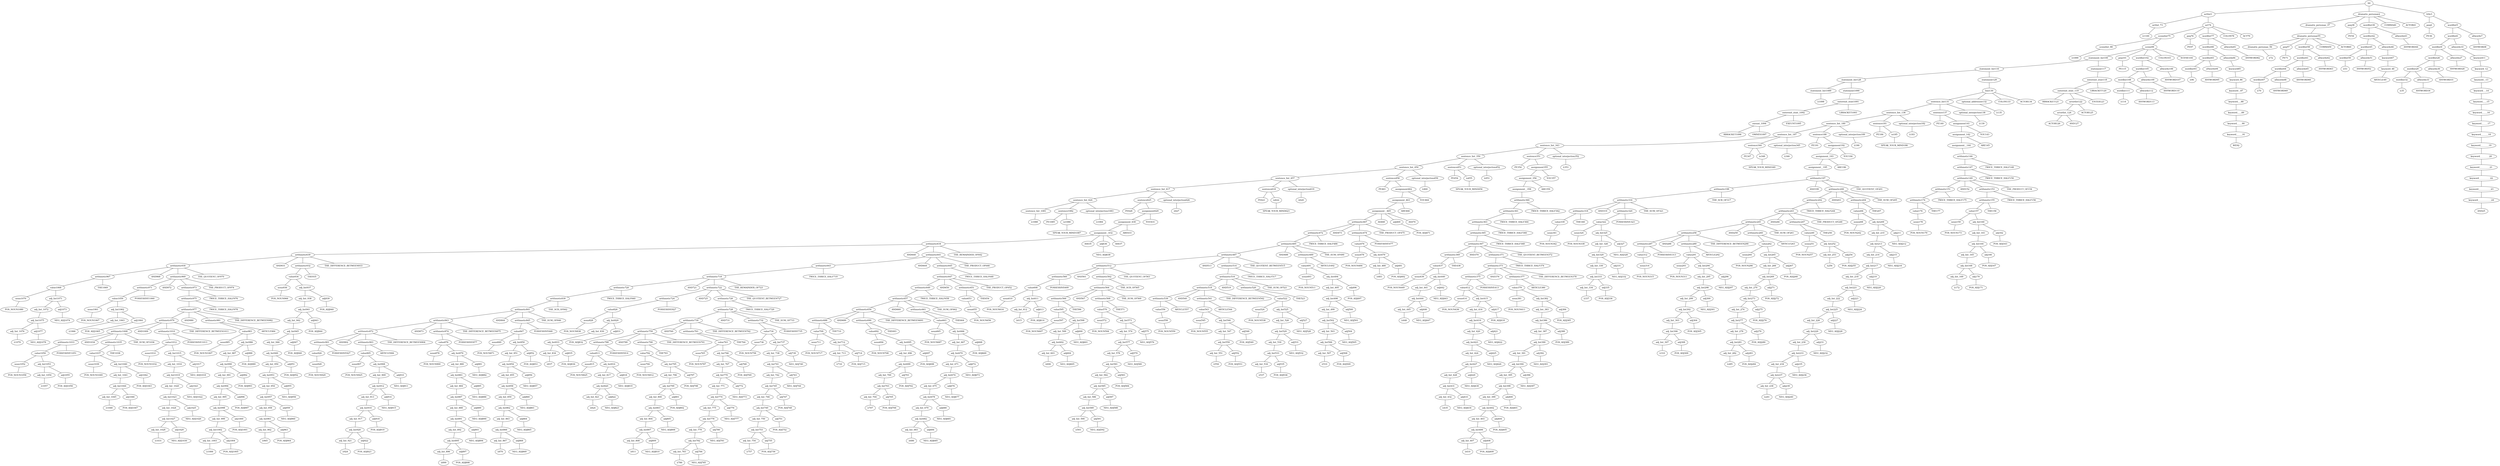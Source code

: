 strict graph {
	S0 -- actlist1
	S0 -- dramatis_personae2
	S0 -- title3

	title3 -- peq4
	title3 -- wordlist5

	wordlist5 -- wordlist6
	wordlist5 -- allwords7

	allwords7 -- ANYWORD8


	wordlist6 -- wordlist9
	wordlist6 -- allwords10

	allwords10 -- keyword11

	keyword11 -- keyword_12

	keyword_12 -- keyword__13

	keyword__13 -- keyword___14

	keyword___14 -- keyword____15

	keyword____15 -- keyword_____16

	keyword_____16 -- keyword______17

	keyword______17 -- keyword_______18

	keyword_______18 -- keyword________19

	keyword________19 -- keyword_________20

	keyword_________20 -- keyword__________21

	keyword__________21 -- keyword___________22

	keyword___________22 -- keyword____________23

	keyword____________23 -- keyword_____________24

	keyword_____________24 -- AND25


	wordlist9 -- wordlist26
	wordlist9 -- allwords27

	allwords27 -- ANYWORD28


	wordlist26 -- wordlist29
	wordlist26 -- allwords30

	allwords30 -- ANYWORD31


	wordlist29 -- wordlist32
	wordlist29 -- allwords33

	allwords33 -- ANYWORD34


	wordlist32 -- λ35

	peq4 -- PE36


	dramatis_personae2 -- dramatis_personae_37
	dramatis_personae2 -- peq38
	dramatis_personae2 -- wordlist39
	dramatis_personae2 -- COMMA40
	dramatis_personae2 -- ACTOR41



	wordlist39 -- wordlist42
	wordlist39 -- allwords43

	allwords43 -- ANYWORD44


	wordlist42 -- wordlist45
	wordlist42 -- allwords46

	allwords46 -- keyword47

	keyword47 -- keyword_48

	keyword_48 -- ARTICLE49


	wordlist45 -- wordlist50
	wordlist45 -- allwords51

	allwords51 -- ANYWORD52


	wordlist50 -- λ53

	peq38 -- PE54


	dramatis_personae_37 -- dramatis_personae55

	dramatis_personae55 -- dramatis_personae_56
	dramatis_personae55 -- peq57
	dramatis_personae55 -- wordlist58
	dramatis_personae55 -- COMMA59
	dramatis_personae55 -- ACTOR60



	wordlist58 -- wordlist61
	wordlist58 -- allwords62

	allwords62 -- ANYWORD63


	wordlist61 -- wordlist64
	wordlist61 -- allwords65

	allwords65 -- ANYWORD66


	wordlist64 -- wordlist67
	wordlist64 -- allwords68

	allwords68 -- ANYWORD69


	wordlist67 -- λ70

	peq57 -- PE71


	dramatis_personae_56 -- λ72

	actlist1 -- actlist_73
	actlist1 -- act74

	act74 -- scenelist75
	act74 -- peq76
	act74 -- wordlist77
	act74 -- COLON78
	act74 -- ACT79



	wordlist77 -- wordlist80
	wordlist77 -- allwords81

	allwords81 -- ANYWORD82


	wordlist80 -- wordlist83
	wordlist80 -- allwords84

	allwords84 -- keyword85

	keyword85 -- keyword_86

	keyword_86 -- keyword__87

	keyword__87 -- keyword___88

	keyword___88 -- keyword____89

	keyword____89 -- keyword_____90

	keyword_____90 -- keyword______91

	keyword______91 -- WE92


	wordlist83 -- wordlist93
	wordlist83 -- allwords94

	allwords94 -- ANYWORD95


	wordlist93 -- λ96

	peq76 -- PE97


	scenelist75 -- scenelist_98
	scenelist75 -- scene99

	scene99 -- statement_list100
	scene99 -- peq101
	scene99 -- wordlist102
	scene99 -- COLON103
	scene99 -- SCENE104



	wordlist102 -- wordlist105
	wordlist102 -- allwords106

	allwords106 -- ANYWORD107


	wordlist105 -- wordlist108
	wordlist105 -- allwords109

	allwords109 -- ANYWORD110


	wordlist108 -- wordlist111
	wordlist108 -- allwords112

	allwords112 -- ANYWORD113


	wordlist111 -- λ114

	peq101 -- PE115


	statement_list100 -- statement_list116
	statement_list100 -- statement117

	statement117 -- enterexit_stmt118

	enterexit_stmt118 -- enterexit_stmt_119
	enterexit_stmt118 -- LBRACKET120


	enterexit_stmt_119 -- RBRACKET121
	enterexit_stmt_119 -- actorlist122
	enterexit_stmt_119 -- ENTER123


	actorlist122 -- actorlist_124
	actorlist122 -- ACTOR125


	actorlist_124 -- ACTOR126
	actorlist_124 -- AND127




	statement_list116 -- statement_list128
	statement_list116 -- statement129

	statement129 -- line130

	line130 -- sentence_list131
	line130 -- optional_addressee132
	line130 -- COLON133
	line130 -- ACTOR134



	optional_addressee132 -- λ135

	sentence_list131 -- sentence_list_136
	sentence_list131 -- sentence137
	sentence_list131 -- optional_interjection138

	optional_interjection138 -- λ139

	sentence137 -- PE140
	sentence137 -- assignment141

	assignment141 -- assignment_142
	assignment141 -- YOU143


	assignment_142 -- assignment__144
	assignment_142 -- ARE145


	assignment__144 -- arithmetic146

	arithmetic146 -- arithmetic147
	arithmetic146 -- TWICE_THRICE_HALF148


	arithmetic147 -- arithmetic149
	arithmetic147 -- TWICE_THRICE_HALF150


	arithmetic149 -- arithmetic151
	arithmetic149 -- AND152
	arithmetic149 -- arithmetic153
	arithmetic149 -- THE_PRODUCT_OF154


	arithmetic153 -- arithmetic155
	arithmetic153 -- TWICE_THRICE_HALF156


	arithmetic155 -- value157
	arithmetic155 -- THE158


	value157 -- noun159
	value157 -- adj_list160

	adj_list160 -- adj_list_161
	adj_list160 -- adj162

	adj162 -- POS_ADJ163


	adj_list_161 -- adj_list164

	adj_list164 -- adj_list_165
	adj_list164 -- adj166

	adj166 -- POS_ADJ167


	adj_list_165 -- adj_list168

	adj_list168 -- adj_list_169
	adj_list168 -- adj170

	adj170 -- POS_ADJ171


	adj_list_169 -- λ172

	noun159 -- POS_NOUN173



	arithmetic151 -- arithmetic174
	arithmetic151 -- TWICE_THRICE_HALF175


	arithmetic174 -- value176
	arithmetic174 -- THE177


	value176 -- noun178

	noun178 -- POS_NOUN179



	sentence_list_136 -- sentence_list_180
	sentence_list_136 -- sentence181
	sentence_list_136 -- optional_interjection182

	optional_interjection182 -- λ183

	sentence181 -- PE184
	sentence181 -- io185

	io185 -- SPEAK_YOUR_MIND186



	sentence_list_180 -- sentence_list_187
	sentence_list_180 -- sentence188
	sentence_list_180 -- optional_interjection189

	optional_interjection189 -- λ190

	sentence188 -- PE191
	sentence188 -- assignment192

	assignment192 -- assignment_193
	assignment192 -- YOU194


	assignment_193 -- assignment__195
	assignment_193 -- ARE196


	assignment__195 -- arithmetic197

	arithmetic197 -- arithmetic198
	arithmetic197 -- AND199
	arithmetic197 -- arithmetic200
	arithmetic197 -- THE_QUOTIENT_OF201


	arithmetic200 -- arithmetic202
	arithmetic200 -- AND203
	arithmetic200 -- arithmetic204
	arithmetic200 -- THE_SUM_OF205


	arithmetic204 -- value206
	arithmetic204 -- THE207


	value206 -- noun208
	value206 -- adj_list209

	adj_list209 -- adj_list_210
	adj_list209 -- adj211

	adj211 -- NEG_ADJ212


	adj_list_210 -- adj_list213

	adj_list213 -- adj_list_214
	adj_list213 -- adj215

	adj215 -- NEG_ADJ216


	adj_list_214 -- adj_list217

	adj_list217 -- adj_list_218
	adj_list217 -- adj219

	adj219 -- NEG_ADJ220


	adj_list_218 -- adj_list221

	adj_list221 -- adj_list_222
	adj_list221 -- adj223

	adj223 -- NEG_ADJ224


	adj_list_222 -- adj_list225

	adj_list225 -- adj_list_226
	adj_list225 -- adj227

	adj227 -- NEG_ADJ228


	adj_list_226 -- adj_list229

	adj_list229 -- adj_list_230
	adj_list229 -- adj231

	adj231 -- NEG_ADJ232


	adj_list_230 -- adj_list233

	adj_list233 -- adj_list_234
	adj_list233 -- adj235

	adj235 -- NEG_ADJ236


	adj_list_234 -- adj_list237

	adj_list237 -- adj_list_238
	adj_list237 -- adj239

	adj239 -- NEG_ADJ240


	adj_list_238 -- λ241

	noun208 -- POS_NOUN242



	arithmetic202 -- arithmetic243
	arithmetic202 -- TWICE_THRICE_HALF244


	arithmetic243 -- arithmetic245
	arithmetic243 -- AND246
	arithmetic243 -- arithmetic247
	arithmetic243 -- THE_PRODUCT_OF248


	arithmetic247 -- value249
	arithmetic247 -- THE250


	value249 -- noun251
	value249 -- adj_list252

	adj_list252 -- adj_list_253
	adj_list252 -- adj254

	adj254 -- POS_ADJ255


	adj_list_253 -- λ256

	noun251 -- POS_NOUN257



	arithmetic245 -- arithmetic258
	arithmetic245 -- AND259
	arithmetic245 -- arithmetic260
	arithmetic245 -- THE_SUM_OF261


	arithmetic260 -- value262
	arithmetic260 -- ARTICLE263


	value262 -- noun264
	value262 -- adj_list265

	adj_list265 -- adj_list_266
	adj_list265 -- adj267

	adj267 -- POS_ADJ268


	adj_list_266 -- adj_list269

	adj_list269 -- adj_list_270
	adj_list269 -- adj271

	adj271 -- POS_ADJ272


	adj_list_270 -- adj_list273

	adj_list273 -- adj_list_274
	adj_list273 -- adj275

	adj275 -- POS_ADJ276


	adj_list_274 -- adj_list277

	adj_list277 -- adj_list_278
	adj_list277 -- adj279

	adj279 -- POS_ADJ280


	adj_list_278 -- adj_list281

	adj_list281 -- adj_list_282
	adj_list281 -- adj283

	adj283 -- POS_ADJ284


	adj_list_282 -- λ285

	noun264 -- POS_NOUN286



	arithmetic258 -- arithmetic287
	arithmetic258 -- AND288
	arithmetic258 -- arithmetic289
	arithmetic258 -- THE_DIFFERENCE_BETWEEN290


	arithmetic289 -- value291
	arithmetic289 -- ARTICLE292


	value291 -- noun293
	value291 -- adj_list294

	adj_list294 -- adj_list_295
	adj_list294 -- adj296

	adj296 -- NEG_ADJ297


	adj_list_295 -- adj_list298

	adj_list298 -- adj_list_299
	adj_list298 -- adj300

	adj300 -- NEG_ADJ301


	adj_list_299 -- adj_list302

	adj_list302 -- adj_list_303
	adj_list302 -- adj304

	adj304 -- POS_ADJ305


	adj_list_303 -- adj_list306

	adj_list306 -- adj_list_307
	adj_list306 -- adj308

	adj308 -- POS_ADJ309


	adj_list_307 -- λ310

	noun293 -- POS_NOUN311



	arithmetic287 -- value312
	arithmetic287 -- POSSESSIVE313


	value312 -- noun314

	noun314 -- POS_NOUN315



	arithmetic198 -- arithmetic316
	arithmetic198 -- THE_SCR_OF317


	arithmetic316 -- arithmetic318
	arithmetic316 -- AND319
	arithmetic316 -- arithmetic320
	arithmetic316 -- THE_SUM_OF321


	arithmetic320 -- value322
	arithmetic320 -- POSSESSIVE323


	value322 -- noun324
	value322 -- adj_list325

	adj_list325 -- adj_list_326
	adj_list325 -- adj327

	adj327 -- NEG_ADJ328


	adj_list_326 -- adj_list329

	adj_list329 -- adj_list_330
	adj_list329 -- adj331

	adj331 -- NEG_ADJ332


	adj_list_330 -- adj_list333

	adj_list333 -- adj_list_334
	adj_list333 -- adj335

	adj335 -- POS_ADJ336


	adj_list_334 -- λ337

	noun324 -- POS_NOUN338



	arithmetic318 -- value339
	arithmetic318 -- THE340


	value339 -- noun341

	noun341 -- POS_NOUN342



	sentence_list_187 -- sentence_list_343
	sentence_list_187 -- sentence344
	sentence_list_187 -- optional_interjection345

	optional_interjection345 -- λ346

	sentence344 -- PE347
	sentence344 -- io348

	io348 -- SPEAK_YOUR_MIND349



	sentence_list_343 -- sentence_list_350
	sentence_list_343 -- sentence351
	sentence_list_343 -- optional_interjection352

	optional_interjection352 -- λ353

	sentence351 -- PE354
	sentence351 -- assignment355

	assignment355 -- assignment_356
	assignment355 -- YOU357


	assignment_356 -- assignment__358
	assignment_356 -- ARE359


	assignment__358 -- arithmetic360

	arithmetic360 -- arithmetic361
	arithmetic360 -- TWICE_THRICE_HALF362


	arithmetic361 -- arithmetic363
	arithmetic361 -- TWICE_THRICE_HALF364


	arithmetic363 -- arithmetic365
	arithmetic363 -- TWICE_THRICE_HALF366


	arithmetic365 -- arithmetic367
	arithmetic365 -- TWICE_THRICE_HALF368


	arithmetic367 -- arithmetic369
	arithmetic367 -- AND370
	arithmetic367 -- arithmetic371
	arithmetic367 -- THE_QUOTIENT_BETWEEN372


	arithmetic371 -- arithmetic373
	arithmetic371 -- TWICE_THRICE_HALF374


	arithmetic373 -- arithmetic375
	arithmetic373 -- AND376
	arithmetic373 -- arithmetic377
	arithmetic373 -- THE_DIFFERENCE_BETWEEN378


	arithmetic377 -- value379
	arithmetic377 -- ARTICLE380


	value379 -- noun381
	value379 -- adj_list382

	adj_list382 -- adj_list_383
	adj_list382 -- adj384

	adj384 -- POS_ADJ385


	adj_list_383 -- adj_list386

	adj_list386 -- adj_list_387
	adj_list386 -- adj388

	adj388 -- POS_ADJ389


	adj_list_387 -- adj_list390

	adj_list390 -- adj_list_391
	adj_list390 -- adj392

	adj392 -- NEG_ADJ393


	adj_list_391 -- adj_list394

	adj_list394 -- adj_list_395
	adj_list394 -- adj396

	adj396 -- NEG_ADJ397


	adj_list_395 -- adj_list398

	adj_list398 -- adj_list_399
	adj_list398 -- adj400

	adj400 -- POS_ADJ401


	adj_list_399 -- adj_list402

	adj_list402 -- adj_list_403
	adj_list402 -- adj404

	adj404 -- POS_ADJ405


	adj_list_403 -- adj_list406

	adj_list406 -- adj_list_407
	adj_list406 -- adj408

	adj408 -- POS_ADJ409


	adj_list_407 -- λ410

	noun381 -- POS_NOUN411



	arithmetic375 -- value412
	arithmetic375 -- POSSESSIVE413


	value412 -- noun414
	value412 -- adj_list415

	adj_list415 -- adj_list_416
	adj_list415 -- adj417

	adj417 -- POS_ADJ418


	adj_list_416 -- adj_list419

	adj_list419 -- adj_list_420
	adj_list419 -- adj421

	adj421 -- NEG_ADJ422


	adj_list_420 -- adj_list423

	adj_list423 -- adj_list_424
	adj_list423 -- adj425

	adj425 -- NEG_ADJ426


	adj_list_424 -- adj_list427

	adj_list427 -- adj_list_428
	adj_list427 -- adj429

	adj429 -- NEG_ADJ430


	adj_list_428 -- adj_list431

	adj_list431 -- adj_list_432
	adj_list431 -- adj433

	adj433 -- NEG_ADJ434


	adj_list_432 -- λ435

	noun414 -- POS_NOUN436



	arithmetic369 -- value437
	arithmetic369 -- THE438


	value437 -- noun439
	value437 -- adj_list440

	adj_list440 -- adj_list_441
	adj_list440 -- adj442

	adj442 -- NEG_ADJ443


	adj_list_441 -- adj_list444

	adj_list444 -- adj_list_445
	adj_list444 -- adj446

	adj446 -- NEG_ADJ447


	adj_list_445 -- λ448

	noun439 -- POS_NOUN449



	sentence_list_350 -- sentence_list_450
	sentence_list_350 -- sentence451
	sentence_list_350 -- optional_interjection452

	optional_interjection452 -- λ453

	sentence451 -- PE454
	sentence451 -- io455

	io455 -- SPEAK_YOUR_MIND456



	sentence_list_450 -- sentence_list_457
	sentence_list_450 -- sentence458
	sentence_list_450 -- optional_interjection459

	optional_interjection459 -- λ460

	sentence458 -- PE461
	sentence458 -- assignment462

	assignment462 -- assignment_463
	assignment462 -- YOU464


	assignment_463 -- assignment__465
	assignment_463 -- ARE466


	assignment__465 -- arithmetic467
	assignment__465 -- AS468
	assignment__465 -- adj469
	assignment__465 -- AS470


	adj469 -- POS_ADJ471



	arithmetic467 -- arithmetic472
	arithmetic467 -- AND473
	arithmetic467 -- arithmetic474
	arithmetic467 -- THE_PRODUCT_OF475


	arithmetic474 -- value476
	arithmetic474 -- POSSESSIVE477


	value476 -- noun478
	value476 -- adj_list479

	adj_list479 -- adj_list_480
	adj_list479 -- adj481

	adj481 -- POS_ADJ482


	adj_list_480 -- λ483

	noun478 -- POS_NOUN484



	arithmetic472 -- arithmetic485
	arithmetic472 -- TWICE_THRICE_HALF486


	arithmetic485 -- arithmetic487
	arithmetic485 -- AND488
	arithmetic485 -- arithmetic489
	arithmetic485 -- THE_SUM_OF490


	arithmetic489 -- value491
	arithmetic489 -- ARTICLE492


	value491 -- noun493
	value491 -- adj_list494

	adj_list494 -- adj_list_495
	adj_list494 -- adj496

	adj496 -- POS_ADJ497


	adj_list_495 -- adj_list498

	adj_list498 -- adj_list_499
	adj_list498 -- adj500

	adj500 -- NEG_ADJ501


	adj_list_499 -- adj_list502

	adj_list502 -- adj_list_503
	adj_list502 -- adj504

	adj504 -- NEG_ADJ505


	adj_list_503 -- adj_list506

	adj_list506 -- adj_list_507
	adj_list506 -- adj508

	adj508 -- POS_ADJ509


	adj_list_507 -- λ510

	noun493 -- POS_NOUN511



	arithmetic487 -- arithmetic512
	arithmetic487 -- AND513
	arithmetic487 -- arithmetic514
	arithmetic487 -- THE_QUOTIENT_BETWEEN515


	arithmetic514 -- arithmetic516
	arithmetic514 -- TWICE_THRICE_HALF517


	arithmetic516 -- arithmetic518
	arithmetic516 -- AND519
	arithmetic516 -- arithmetic520
	arithmetic516 -- THE_SUM_OF521


	arithmetic520 -- value522
	arithmetic520 -- THE523


	value522 -- noun524
	value522 -- adj_list525

	adj_list525 -- adj_list_526
	adj_list525 -- adj527

	adj527 -- NEG_ADJ528


	adj_list_526 -- adj_list529

	adj_list529 -- adj_list_530
	adj_list529 -- adj531

	adj531 -- NEG_ADJ532


	adj_list_530 -- adj_list533

	adj_list533 -- adj_list_534
	adj_list533 -- adj535

	adj535 -- POS_ADJ536


	adj_list_534 -- λ537

	noun524 -- POS_NOUN538



	arithmetic518 -- arithmetic539
	arithmetic518 -- AND540
	arithmetic518 -- arithmetic541
	arithmetic518 -- THE_DIFFERENCE_BETWEEN542


	arithmetic541 -- value543
	arithmetic541 -- ARTICLE544


	value543 -- noun545
	value543 -- adj_list546

	adj_list546 -- adj_list_547
	adj_list546 -- adj548

	adj548 -- POS_ADJ549


	adj_list_547 -- adj_list550

	adj_list550 -- adj_list_551
	adj_list550 -- adj552

	adj552 -- POS_ADJ553


	adj_list_551 -- λ554

	noun545 -- POS_NOUN555



	arithmetic539 -- value556
	arithmetic539 -- ARTICLE557


	value556 -- noun558

	noun558 -- POS_NOUN559



	arithmetic512 -- arithmetic560
	arithmetic512 -- AND561
	arithmetic512 -- arithmetic562
	arithmetic512 -- THE_QUOTIENT_OF563


	arithmetic562 -- arithmetic564
	arithmetic562 -- THE_SCR_OF565


	arithmetic564 -- arithmetic566
	arithmetic564 -- AND567
	arithmetic564 -- arithmetic568
	arithmetic564 -- THE_SUM_OF569


	arithmetic568 -- value570
	arithmetic568 -- THE571


	value570 -- noun572
	value570 -- adj_list573

	adj_list573 -- adj_list_574
	adj_list573 -- adj575

	adj575 -- NEG_ADJ576


	adj_list_574 -- adj_list577

	adj_list577 -- adj_list_578
	adj_list577 -- adj579

	adj579 -- NEG_ADJ580


	adj_list_578 -- adj_list581

	adj_list581 -- adj_list_582
	adj_list581 -- adj583

	adj583 -- POS_ADJ584


	adj_list_582 -- adj_list585

	adj_list585 -- adj_list_586
	adj_list585 -- adj587

	adj587 -- NEG_ADJ588


	adj_list_586 -- adj_list589

	adj_list589 -- adj_list_590
	adj_list589 -- adj591

	adj591 -- NEG_ADJ592


	adj_list_590 -- λ593

	noun572 -- POS_NOUN594



	arithmetic566 -- value595
	arithmetic566 -- THE596


	value595 -- noun597
	value595 -- adj_list598

	adj_list598 -- adj_list_599
	adj_list598 -- adj600

	adj600 -- NEG_ADJ601


	adj_list_599 -- adj_list602

	adj_list602 -- adj_list_603
	adj_list602 -- adj604

	adj604 -- NEG_ADJ605


	adj_list_603 -- λ606

	noun597 -- POS_NOUN607



	arithmetic560 -- value608
	arithmetic560 -- POSSESSIVE609


	value608 -- noun610
	value608 -- adj_list611

	adj_list611 -- adj_list_612
	adj_list611 -- adj613

	adj613 -- POS_ADJ614


	adj_list_612 -- λ615

	noun610 -- POS_NOUN616



	sentence_list_457 -- sentence_list_617
	sentence_list_457 -- sentence618
	sentence_list_457 -- optional_interjection619

	optional_interjection619 -- λ620

	sentence618 -- PE621
	sentence618 -- io622

	io622 -- SPEAK_YOUR_MIND623



	sentence_list_617 -- sentence_list_624
	sentence_list_617 -- sentence625
	sentence_list_617 -- optional_interjection626

	optional_interjection626 -- λ627

	sentence625 -- PE628
	sentence625 -- assignment629

	assignment629 -- assignment_630
	assignment629 -- YOU631


	assignment_630 -- assignment__632
	assignment_630 -- ARE633


	assignment__632 -- arithmetic634
	assignment__632 -- AS635
	assignment__632 -- adj636
	assignment__632 -- AS637


	adj636 -- NEG_ADJ638



	arithmetic634 -- arithmetic639
	arithmetic634 -- AND640
	arithmetic634 -- arithmetic641
	arithmetic634 -- THE_REMAINDER_OF642


	arithmetic641 -- arithmetic643
	arithmetic641 -- AND644
	arithmetic641 -- arithmetic645
	arithmetic641 -- THE_PRODUCT_OF646


	arithmetic645 -- arithmetic647
	arithmetic645 -- TWICE_THRICE_HALF648


	arithmetic647 -- arithmetic649
	arithmetic647 -- AND650
	arithmetic647 -- arithmetic651
	arithmetic647 -- THE_PRODUCT_OF652


	arithmetic651 -- value653
	arithmetic651 -- THE654


	value653 -- noun655

	noun655 -- POS_NOUN656



	arithmetic649 -- arithmetic657
	arithmetic649 -- TWICE_THRICE_HALF658


	arithmetic657 -- arithmetic659
	arithmetic657 -- AND660
	arithmetic657 -- arithmetic661
	arithmetic657 -- THE_SUM_OF662


	arithmetic661 -- value663
	arithmetic661 -- THE664


	value663 -- noun665
	value663 -- adj_list666

	adj_list666 -- adj_list_667
	adj_list666 -- adj668

	adj668 -- POS_ADJ669


	adj_list_667 -- adj_list670

	adj_list670 -- adj_list_671
	adj_list670 -- adj672

	adj672 -- NEG_ADJ673


	adj_list_671 -- adj_list674

	adj_list674 -- adj_list_675
	adj_list674 -- adj676

	adj676 -- NEG_ADJ677


	adj_list_675 -- adj_list678

	adj_list678 -- adj_list_679
	adj_list678 -- adj680

	adj680 -- NEG_ADJ681


	adj_list_679 -- adj_list682

	adj_list682 -- adj_list_683
	adj_list682 -- adj684

	adj684 -- NEG_ADJ685


	adj_list_683 -- λ686

	noun665 -- POS_NOUN687



	arithmetic659 -- arithmetic688
	arithmetic659 -- AND689
	arithmetic659 -- arithmetic690
	arithmetic659 -- THE_DIFFERENCE_BETWEEN691


	arithmetic690 -- value692
	arithmetic690 -- THE693


	value692 -- noun694
	value692 -- adj_list695

	adj_list695 -- adj_list_696
	adj_list695 -- adj697

	adj697 -- POS_ADJ698


	adj_list_696 -- adj_list699

	adj_list699 -- adj_list_700
	adj_list699 -- adj701

	adj701 -- POS_ADJ702


	adj_list_700 -- adj_list703

	adj_list703 -- adj_list_704
	adj_list703 -- adj705

	adj705 -- POS_ADJ706


	adj_list_704 -- λ707

	noun694 -- POS_NOUN708



	arithmetic688 -- value709
	arithmetic688 -- THE710


	value709 -- noun711
	value709 -- adj_list712

	adj_list712 -- adj_list_713
	adj_list712 -- adj714

	adj714 -- POS_ADJ715


	adj_list_713 -- λ716

	noun711 -- POS_NOUN717



	arithmetic643 -- arithmetic718
	arithmetic643 -- TWICE_THRICE_HALF719


	arithmetic718 -- arithmetic720
	arithmetic718 -- AND721
	arithmetic718 -- arithmetic722
	arithmetic718 -- THE_REMAINDER_OF723


	arithmetic722 -- arithmetic724
	arithmetic722 -- AND725
	arithmetic722 -- arithmetic726
	arithmetic722 -- THE_QUOTIENT_BETWEEN727


	arithmetic726 -- arithmetic728
	arithmetic726 -- TWICE_THRICE_HALF729


	arithmetic728 -- arithmetic730
	arithmetic728 -- AND731
	arithmetic728 -- arithmetic732
	arithmetic728 -- THE_SUM_OF733


	arithmetic732 -- value734
	arithmetic732 -- POSSESSIVE735


	value734 -- noun736
	value734 -- adj_list737

	adj_list737 -- adj_list_738
	adj_list737 -- adj739

	adj739 -- NEG_ADJ740


	adj_list_738 -- adj_list741

	adj_list741 -- adj_list_742
	adj_list741 -- adj743

	adj743 -- NEG_ADJ744


	adj_list_742 -- adj_list745

	adj_list745 -- adj_list_746
	adj_list745 -- adj747

	adj747 -- POS_ADJ748


	adj_list_746 -- adj_list749

	adj_list749 -- adj_list_750
	adj_list749 -- adj751

	adj751 -- POS_ADJ752


	adj_list_750 -- adj_list753

	adj_list753 -- adj_list_754
	adj_list753 -- adj755

	adj755 -- POS_ADJ756


	adj_list_754 -- λ757

	noun736 -- POS_NOUN758



	arithmetic730 -- arithmetic759
	arithmetic730 -- AND760
	arithmetic730 -- arithmetic761
	arithmetic730 -- THE_DIFFERENCE_BETWEEN762


	arithmetic761 -- value763
	arithmetic761 -- THE764


	value763 -- noun765
	value763 -- adj_list766

	adj_list766 -- adj_list_767
	adj_list766 -- adj768

	adj768 -- POS_ADJ769


	adj_list_767 -- adj_list770

	adj_list770 -- adj_list_771
	adj_list770 -- adj772

	adj772 -- NEG_ADJ773


	adj_list_771 -- adj_list774

	adj_list774 -- adj_list_775
	adj_list774 -- adj776

	adj776 -- NEG_ADJ777


	adj_list_775 -- adj_list778

	adj_list778 -- adj_list_779
	adj_list778 -- adj780

	adj780 -- NEG_ADJ781


	adj_list_779 -- adj_list782

	adj_list782 -- adj_list_783
	adj_list782 -- adj784

	adj784 -- NEG_ADJ785


	adj_list_783 -- λ786

	noun765 -- POS_NOUN787



	arithmetic759 -- arithmetic788
	arithmetic759 -- AND789
	arithmetic759 -- arithmetic790
	arithmetic759 -- THE_DIFFERENCE_BETWEEN791


	arithmetic790 -- value792
	arithmetic790 -- THE793


	value792 -- noun794
	value792 -- adj_list795

	adj_list795 -- adj_list_796
	adj_list795 -- adj797

	adj797 -- POS_ADJ798


	adj_list_796 -- adj_list799

	adj_list799 -- adj_list_800
	adj_list799 -- adj801

	adj801 -- POS_ADJ802


	adj_list_800 -- adj_list803

	adj_list803 -- adj_list_804
	adj_list803 -- adj805

	adj805 -- NEG_ADJ806


	adj_list_804 -- adj_list807

	adj_list807 -- adj_list_808
	adj_list807 -- adj809

	adj809 -- NEG_ADJ810


	adj_list_808 -- λ811

	noun794 -- POS_NOUN812



	arithmetic788 -- value813
	arithmetic788 -- POSSESSIVE814


	value813 -- noun815
	value813 -- adj_list816

	adj_list816 -- adj_list_817
	adj_list816 -- adj818

	adj818 -- NEG_ADJ819


	adj_list_817 -- adj_list820

	adj_list820 -- adj_list_821
	adj_list820 -- adj822

	adj822 -- NEG_ADJ823


	adj_list_821 -- λ824

	noun815 -- POS_NOUN825



	arithmetic724 -- value826
	arithmetic724 -- POSSESSIVE827


	value826 -- noun828
	value826 -- adj_list829

	adj_list829 -- adj_list_830
	adj_list829 -- adj831

	adj831 -- POS_ADJ832


	adj_list_830 -- adj_list833

	adj_list833 -- adj_list_834
	adj_list833 -- adj835

	adj835 -- POS_ADJ836


	adj_list_834 -- λ837

	noun828 -- POS_NOUN838



	arithmetic720 -- arithmetic839
	arithmetic720 -- TWICE_THRICE_HALF840


	arithmetic839 -- arithmetic841
	arithmetic839 -- THE_SCR_OF842


	arithmetic841 -- arithmetic843
	arithmetic841 -- AND844
	arithmetic841 -- arithmetic845
	arithmetic841 -- THE_SUM_OF846


	arithmetic845 -- value847
	arithmetic845 -- POSSESSIVE848


	value847 -- noun849
	value847 -- adj_list850

	adj_list850 -- adj_list_851
	adj_list850 -- adj852

	adj852 -- POS_ADJ853


	adj_list_851 -- adj_list854

	adj_list854 -- adj_list_855
	adj_list854 -- adj856

	adj856 -- NEG_ADJ857


	adj_list_855 -- adj_list858

	adj_list858 -- adj_list_859
	adj_list858 -- adj860

	adj860 -- NEG_ADJ861


	adj_list_859 -- adj_list862

	adj_list862 -- adj_list_863
	adj_list862 -- adj864

	adj864 -- NEG_ADJ865


	adj_list_863 -- adj_list866

	adj_list866 -- adj_list_867
	adj_list866 -- adj868

	adj868 -- NEG_ADJ869


	adj_list_867 -- λ870

	noun849 -- POS_NOUN871



	arithmetic843 -- arithmetic872
	arithmetic843 -- AND873
	arithmetic843 -- arithmetic874
	arithmetic843 -- THE_DIFFERENCE_BETWEEN875


	arithmetic874 -- value876
	arithmetic874 -- POSSESSIVE877


	value876 -- noun878
	value876 -- adj_list879

	adj_list879 -- adj_list_880
	adj_list879 -- adj881

	adj881 -- NEG_ADJ882


	adj_list_880 -- adj_list883

	adj_list883 -- adj_list_884
	adj_list883 -- adj885

	adj885 -- NEG_ADJ886


	adj_list_884 -- adj_list887

	adj_list887 -- adj_list_888
	adj_list887 -- adj889

	adj889 -- NEG_ADJ890


	adj_list_888 -- adj_list891

	adj_list891 -- adj_list_892
	adj_list891 -- adj893

	adj893 -- NEG_ADJ894


	adj_list_892 -- adj_list895

	adj_list895 -- adj_list_896
	adj_list895 -- adj897

	adj897 -- POS_ADJ898


	adj_list_896 -- λ899

	noun878 -- POS_NOUN900



	arithmetic872 -- arithmetic901
	arithmetic872 -- AND902
	arithmetic872 -- arithmetic903
	arithmetic872 -- THE_DIFFERENCE_BETWEEN904


	arithmetic903 -- value905
	arithmetic903 -- ARTICLE906


	value905 -- noun907
	value905 -- adj_list908

	adj_list908 -- adj_list_909
	adj_list908 -- adj910

	adj910 -- NEG_ADJ911


	adj_list_909 -- adj_list912

	adj_list912 -- adj_list_913
	adj_list912 -- adj914

	adj914 -- NEG_ADJ915


	adj_list_913 -- adj_list916

	adj_list916 -- adj_list_917
	adj_list916 -- adj918

	adj918 -- POS_ADJ919


	adj_list_917 -- adj_list920

	adj_list920 -- adj_list_921
	adj_list920 -- adj922

	adj922 -- POS_ADJ923


	adj_list_921 -- λ924

	noun907 -- POS_NOUN925



	arithmetic901 -- value926
	arithmetic901 -- POSSESSIVE927


	value926 -- noun928

	noun928 -- POS_NOUN929



	arithmetic639 -- arithmetic930
	arithmetic639 -- AND931
	arithmetic639 -- arithmetic932
	arithmetic639 -- THE_DIFFERENCE_BETWEEN933


	arithmetic932 -- value934
	arithmetic932 -- THE935


	value934 -- noun936
	value934 -- adj_list937

	adj_list937 -- adj_list_938
	adj_list937 -- adj939

	adj939 -- POS_ADJ940


	adj_list_938 -- adj_list941

	adj_list941 -- adj_list_942
	adj_list941 -- adj943

	adj943 -- POS_ADJ944


	adj_list_942 -- adj_list945

	adj_list945 -- adj_list_946
	adj_list945 -- adj947

	adj947 -- POS_ADJ948


	adj_list_946 -- adj_list949

	adj_list949 -- adj_list_950
	adj_list949 -- adj951

	adj951 -- POS_ADJ952


	adj_list_950 -- adj_list953

	adj_list953 -- adj_list_954
	adj_list953 -- adj955

	adj955 -- NEG_ADJ956


	adj_list_954 -- adj_list957

	adj_list957 -- adj_list_958
	adj_list957 -- adj959

	adj959 -- NEG_ADJ960


	adj_list_958 -- adj_list961

	adj_list961 -- adj_list_962
	adj_list961 -- adj963

	adj963 -- POS_ADJ964


	adj_list_962 -- λ965

	noun936 -- POS_NOUN966



	arithmetic930 -- arithmetic967
	arithmetic930 -- AND968
	arithmetic930 -- arithmetic969
	arithmetic930 -- THE_QUOTIENT_OF970


	arithmetic969 -- arithmetic971
	arithmetic969 -- AND972
	arithmetic969 -- arithmetic973
	arithmetic969 -- THE_PRODUCT_OF974


	arithmetic973 -- arithmetic975
	arithmetic973 -- TWICE_THRICE_HALF976


	arithmetic975 -- arithmetic977
	arithmetic975 -- TWICE_THRICE_HALF978


	arithmetic977 -- arithmetic979
	arithmetic977 -- AND980
	arithmetic977 -- arithmetic981
	arithmetic977 -- THE_DIFFERENCE_BETWEEN982


	arithmetic981 -- value983
	arithmetic981 -- ARTICLE984


	value983 -- noun985
	value983 -- adj_list986

	adj_list986 -- adj_list_987
	adj_list986 -- adj988

	adj988 -- POS_ADJ989


	adj_list_987 -- adj_list990

	adj_list990 -- adj_list_991
	adj_list990 -- adj992

	adj992 -- POS_ADJ993


	adj_list_991 -- adj_list994

	adj_list994 -- adj_list_995
	adj_list994 -- adj996

	adj996 -- POS_ADJ997


	adj_list_995 -- adj_list998

	adj_list998 -- adj_list_999
	adj_list998 -- adj1000

	adj1000 -- POS_ADJ1001


	adj_list_999 -- adj_list1002

	adj_list1002 -- adj_list_1003
	adj_list1002 -- adj1004

	adj1004 -- POS_ADJ1005


	adj_list_1003 -- λ1006

	noun985 -- POS_NOUN1007



	arithmetic979 -- arithmetic1008
	arithmetic979 -- AND1009
	arithmetic979 -- arithmetic1010
	arithmetic979 -- THE_DIFFERENCE_BETWEEN1011


	arithmetic1010 -- value1012
	arithmetic1010 -- POSSESSIVE1013


	value1012 -- noun1014
	value1012 -- adj_list1015

	adj_list1015 -- adj_list_1016
	adj_list1015 -- adj1017

	adj1017 -- NEG_ADJ1018


	adj_list_1016 -- adj_list1019

	adj_list1019 -- adj_list_1020
	adj_list1019 -- adj1021

	adj1021 -- NEG_ADJ1022


	adj_list_1020 -- adj_list1023

	adj_list1023 -- adj_list_1024
	adj_list1023 -- adj1025

	adj1025 -- NEG_ADJ1026


	adj_list_1024 -- adj_list1027

	adj_list1027 -- adj_list_1028
	adj_list1027 -- adj1029

	adj1029 -- NEG_ADJ1030


	adj_list_1028 -- λ1031

	noun1014 -- POS_NOUN1032



	arithmetic1008 -- arithmetic1033
	arithmetic1008 -- AND1034
	arithmetic1008 -- arithmetic1035
	arithmetic1008 -- THE_SUM_OF1036


	arithmetic1035 -- value1037
	arithmetic1035 -- THE1038


	value1037 -- noun1039
	value1037 -- adj_list1040

	adj_list1040 -- adj_list_1041
	adj_list1040 -- adj1042

	adj1042 -- POS_ADJ1043


	adj_list_1041 -- adj_list1044

	adj_list1044 -- adj_list_1045
	adj_list1044 -- adj1046

	adj1046 -- POS_ADJ1047


	adj_list_1045 -- λ1048

	noun1039 -- POS_NOUN1049



	arithmetic1033 -- value1050
	arithmetic1033 -- POSSESSIVE1051


	value1050 -- noun1052
	value1050 -- adj_list1053

	adj_list1053 -- adj_list_1054
	adj_list1053 -- adj1055

	adj1055 -- POS_ADJ1056


	adj_list_1054 -- λ1057

	noun1052 -- POS_NOUN1058



	arithmetic971 -- value1059
	arithmetic971 -- POSSESSIVE1060


	value1059 -- noun1061
	value1059 -- adj_list1062

	adj_list1062 -- adj_list_1063
	adj_list1062 -- adj1064

	adj1064 -- POS_ADJ1065


	adj_list_1063 -- λ1066

	noun1061 -- POS_NOUN1067



	arithmetic967 -- value1068
	arithmetic967 -- THE1069


	value1068 -- noun1070
	value1068 -- adj_list1071

	adj_list1071 -- adj_list_1072
	adj_list1071 -- adj1073

	adj1073 -- NEG_ADJ1074


	adj_list_1072 -- adj_list1075

	adj_list1075 -- adj_list_1076
	adj_list1075 -- adj1077

	adj1077 -- NEG_ADJ1078


	adj_list_1076 -- λ1079

	noun1070 -- POS_NOUN1080



	sentence_list_624 -- sentence_list_1081
	sentence_list_624 -- sentence1082
	sentence_list_624 -- optional_interjection1083

	optional_interjection1083 -- λ1084

	sentence1082 -- PE1085
	sentence1082 -- io1086

	io1086 -- SPEAK_YOUR_MIND1087



	sentence_list_1081 -- λ1088

	statement_list128 -- statement_list1089
	statement_list128 -- statement1090

	statement1090 -- enterexit_stmt1091

	enterexit_stmt1091 -- enterexit_stmt_1092
	enterexit_stmt1091 -- LBRACKET1093


	enterexit_stmt_1092 -- exeunt_1094
	enterexit_stmt_1092 -- EXEUNT1095


	exeunt_1094 -- RBRACKET1096
	exeunt_1094 -- OMNES1097



	statement_list1089 -- λ1098

	scenelist_98 -- λ1099

	actlist_73 -- λ1100


}